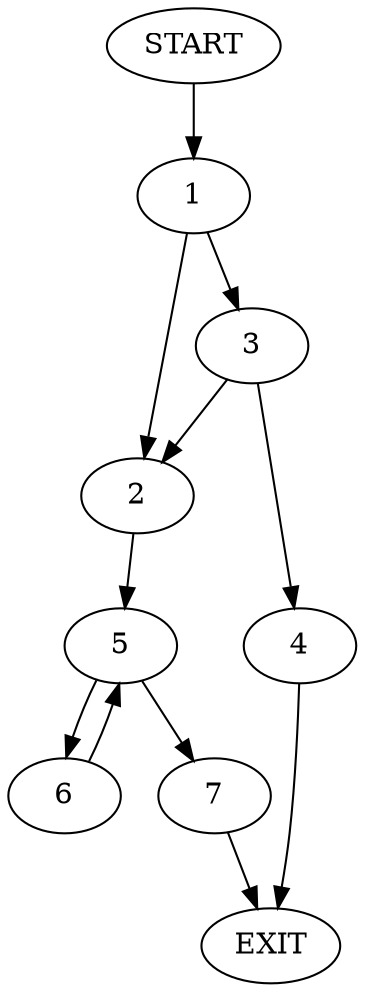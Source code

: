 digraph {
0 [label="START"]
8 [label="EXIT"]
0 -> 1
1 -> 2
1 -> 3
3 -> 2
3 -> 4
2 -> 5
4 -> 8
5 -> 6
5 -> 7
7 -> 8
6 -> 5
}
